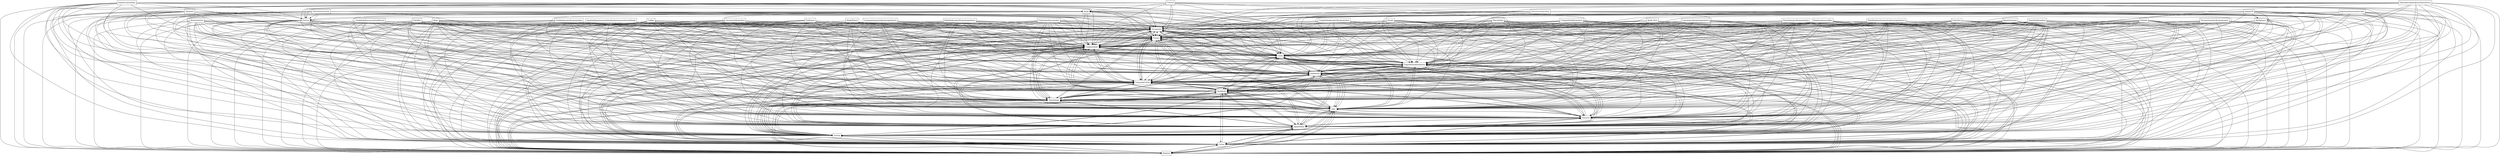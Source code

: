 digraph{
graph [rankdir=TB];
node [shape=box];
edge [arrowhead=normal];
0[label="Complexidadeespecificaporprojeto",]
1[label="Requerimentos",]
2[label="Codigo",]
3[label="Custopadraoparatodososengenheiros",]
4[label="Qualidadeigualaotamanhodoprojetonaoaceitacaodebugs",]
5[label="Conceitos",]
6[label="Orcamento",]
7[label="Tamanhofixopadrao",]
8[label="Comrequesitosvariados",]
9[label="Orcamentofixopadrao",]
10[label="Projeto",]
11[label="Tabuleiro",]
12[label="Valorfixo",]
13[label="Ilustracoesnascartas",]
14[label="Modulos",]
15[label="Cartas",]
16[label="Tarefas",]
17[label="Habilidadeespecificaporengenheiro",]
18[label="Tutorial",]
19[label="Jogabilidade",]
20[label="Habilidadepadraoparatodososengenheiros",]
21[label="Tamanho",]
22[label="SinglePlayer",]
23[label="Design",]
24[label="Jogo",]
25[label="TiposdeJogo",]
26[label="Qualidade",]
27[label="Maturidade",]
28[label="CompradeCartas",]
29[label="Bugs",]
30[label="Custoespecificoporengenheiro",]
31[label="Orcamentoespecificoporprojeto",]
32[label="Extras",]
33[label="Tamanhoespecificoporprojeto",]
34[label="Qualidadefixacomvalorarbitrario",]
35[label="JogoporIP",]
36[label="Simplesapenascodigo",]
37[label="Qualidadeespecificaporprojeto",]
38[label="Habilidade",]
39[label="Complexidadefixapadrao",]
40[label="Jogoviaconexaocomservidor",]
41[label="Ajuda_Zero",]
42[label="Historiasnascartas",]
43[label="Suportecomtooltips",]
44[label="EngenheirosdeSoftware",]
45[label="Custo",]
46[label="Rastreamento",]
47[label="Complexidade",]
48[label="Indicadoresdeprogressoilustrativos",]
49[label="Problemas",]
50[label="Ajuda",]
51[label="Pordado",]
52[label="Multiplayer",]
0->6[label="",]
0->10[label="",]
0->14[label="",]
0->15[label="",]
0->16[label="",]
0->19[label="",]
0->21[label="",]
0->24[label="",]
0->25[label="",]
0->26[label="",]
0->28[label="",]
0->38[label="",]
0->44[label="",]
0->45[label="",]
0->47[label="",]
1->6[label="",]
1->10[label="",]
1->14[label="",]
1->15[label="",]
1->16[label="",]
1->19[label="",]
1->21[label="",]
1->24[label="",]
1->25[label="",]
1->26[label="",]
1->28[label="",]
1->38[label="",]
1->44[label="",]
1->45[label="",]
1->47[label="",]
2->6[label="",]
2->10[label="",]
2->14[label="",]
2->15[label="",]
2->16[label="",]
2->19[label="",]
2->21[label="",]
2->24[label="",]
2->25[label="",]
2->26[label="",]
2->28[label="",]
2->38[label="",]
2->44[label="",]
2->45[label="",]
2->47[label="",]
3->6[label="",]
3->10[label="",]
3->14[label="",]
3->15[label="",]
3->16[label="",]
3->19[label="",]
3->21[label="",]
3->24[label="",]
3->25[label="",]
3->26[label="",]
3->28[label="",]
3->38[label="",]
3->44[label="",]
3->45[label="",]
3->47[label="",]
4->6[label="",]
4->10[label="",]
4->14[label="",]
4->15[label="",]
4->16[label="",]
4->19[label="",]
4->21[label="",]
4->24[label="",]
4->25[label="",]
4->26[label="",]
4->28[label="",]
4->38[label="",]
4->44[label="",]
4->45[label="",]
4->47[label="",]
5->6[label="",]
5->10[label="",]
5->14[label="",]
5->15[label="",]
5->16[label="",]
5->19[label="",]
5->21[label="",]
5->24[label="",]
5->25[label="",]
5->26[label="",]
5->28[label="",]
5->38[label="",]
5->44[label="",]
5->45[label="",]
5->47[label="",]
6->10[label="",]
6->14[label="",]
6->15[label="",]
6->16[label="",]
6->19[label="",]
6->21[label="",]
6->24[label="",]
6->25[label="",]
6->26[label="",]
6->28[label="",]
6->38[label="",]
6->44[label="",]
6->45[label="",]
6->47[label="",]
7->6[label="",]
7->10[label="",]
7->14[label="",]
7->15[label="",]
7->16[label="",]
7->19[label="",]
7->21[label="",]
7->24[label="",]
7->25[label="",]
7->26[label="",]
7->28[label="",]
7->38[label="",]
7->44[label="",]
7->45[label="",]
7->47[label="",]
8->6[label="",]
8->10[label="",]
8->14[label="",]
8->15[label="",]
8->16[label="",]
8->19[label="",]
8->21[label="",]
8->24[label="",]
8->25[label="",]
8->26[label="",]
8->28[label="",]
8->38[label="",]
8->44[label="",]
8->45[label="",]
8->47[label="",]
9->6[label="",]
9->10[label="",]
9->14[label="",]
9->15[label="",]
9->16[label="",]
9->19[label="",]
9->21[label="",]
9->24[label="",]
9->25[label="",]
9->26[label="",]
9->28[label="",]
9->38[label="",]
9->44[label="",]
9->45[label="",]
9->47[label="",]
10->6[label="",]
10->14[label="",]
10->15[label="",]
10->16[label="",]
10->19[label="",]
10->21[label="",]
10->24[label="",]
10->25[label="",]
10->26[label="",]
10->28[label="",]
10->38[label="",]
10->44[label="",]
10->45[label="",]
10->47[label="",]
11->6[label="",]
11->10[label="",]
11->14[label="",]
11->15[label="",]
11->16[label="",]
11->19[label="",]
11->21[label="",]
11->24[label="",]
11->25[label="",]
11->26[label="",]
11->28[label="",]
11->32[label="",]
11->38[label="",]
11->44[label="",]
11->45[label="",]
11->47[label="",]
12->6[label="",]
12->10[label="",]
12->14[label="",]
12->15[label="",]
12->16[label="",]
12->19[label="",]
12->21[label="",]
12->24[label="",]
12->25[label="",]
12->26[label="",]
12->28[label="",]
12->38[label="",]
12->44[label="",]
12->45[label="",]
12->47[label="",]
13->6[label="",]
13->10[label="",]
13->14[label="",]
13->15[label="",]
13->16[label="",]
13->19[label="",]
13->21[label="",]
13->24[label="",]
13->25[label="",]
13->26[label="",]
13->28[label="",]
13->32[label="",]
13->38[label="",]
13->44[label="",]
13->45[label="",]
13->47[label="",]
14->6[label="",]
14->10[label="",]
14->15[label="",]
14->16[label="",]
14->19[label="",]
14->21[label="",]
14->24[label="",]
14->25[label="",]
14->26[label="",]
14->28[label="",]
14->38[label="",]
14->44[label="",]
14->45[label="",]
14->47[label="",]
15->6[label="",]
15->10[label="",]
15->14[label="",]
15->16[label="",]
15->19[label="",]
15->21[label="",]
15->24[label="",]
15->25[label="",]
15->26[label="",]
15->28[label="",]
15->38[label="",]
15->44[label="",]
15->45[label="",]
15->47[label="",]
16->6[label="",]
16->10[label="",]
16->14[label="",]
16->15[label="",]
16->19[label="",]
16->21[label="",]
16->24[label="",]
16->25[label="",]
16->26[label="",]
16->28[label="",]
16->38[label="",]
16->44[label="",]
16->45[label="",]
16->47[label="",]
17->6[label="",]
17->10[label="",]
17->14[label="",]
17->15[label="",]
17->16[label="",]
17->19[label="",]
17->21[label="",]
17->24[label="",]
17->25[label="",]
17->26[label="",]
17->28[label="",]
17->38[label="",]
17->44[label="",]
17->45[label="",]
17->47[label="",]
18->6[label="",]
18->10[label="",]
18->14[label="",]
18->15[label="",]
18->16[label="",]
18->19[label="",]
18->21[label="",]
18->24[label="",]
18->25[label="",]
18->26[label="",]
18->28[label="",]
18->32[label="",]
18->38[label="",]
18->44[label="",]
18->45[label="",]
18->47[label="",]
18->50[label="",]
19->6[label="",]
19->10[label="",]
19->14[label="",]
19->15[label="",]
19->16[label="",]
19->21[label="",]
19->24[label="",]
19->25[label="",]
19->26[label="",]
19->28[label="",]
19->38[label="",]
19->44[label="",]
19->45[label="",]
19->47[label="",]
20->6[label="",]
20->10[label="",]
20->14[label="",]
20->15[label="",]
20->16[label="",]
20->19[label="",]
20->21[label="",]
20->24[label="",]
20->25[label="",]
20->26[label="",]
20->28[label="",]
20->38[label="",]
20->44[label="",]
20->45[label="",]
20->47[label="",]
21->6[label="",]
21->10[label="",]
21->14[label="",]
21->15[label="",]
21->16[label="",]
21->19[label="",]
21->24[label="",]
21->25[label="",]
21->26[label="",]
21->28[label="",]
21->38[label="",]
21->44[label="",]
21->45[label="",]
21->47[label="",]
22->6[label="",]
22->10[label="",]
22->14[label="",]
22->15[label="",]
22->16[label="",]
22->19[label="",]
22->21[label="",]
22->24[label="",]
22->25[label="",]
22->26[label="",]
22->28[label="",]
22->38[label="",]
22->44[label="",]
22->45[label="",]
22->47[label="",]
23->6[label="",]
23->10[label="",]
23->14[label="",]
23->15[label="",]
23->16[label="",]
23->19[label="",]
23->21[label="",]
23->24[label="",]
23->25[label="",]
23->26[label="",]
23->28[label="",]
23->38[label="",]
23->44[label="",]
23->45[label="",]
23->47[label="",]
24->6[label="",]
24->10[label="",]
24->14[label="",]
24->15[label="",]
24->16[label="",]
24->19[label="",]
24->21[label="",]
24->25[label="",]
24->26[label="",]
24->28[label="",]
24->38[label="",]
24->44[label="",]
24->45[label="",]
24->47[label="",]
25->6[label="",]
25->10[label="",]
25->14[label="",]
25->15[label="",]
25->16[label="",]
25->19[label="",]
25->21[label="",]
25->24[label="",]
25->26[label="",]
25->28[label="",]
25->38[label="",]
25->44[label="",]
25->45[label="",]
25->47[label="",]
26->6[label="",]
26->10[label="",]
26->14[label="",]
26->15[label="",]
26->16[label="",]
26->19[label="",]
26->21[label="",]
26->24[label="",]
26->25[label="",]
26->28[label="",]
26->38[label="",]
26->44[label="",]
26->45[label="",]
26->47[label="",]
27->6[label="",]
27->10[label="",]
27->14[label="",]
27->15[label="",]
27->16[label="",]
27->19[label="",]
27->21[label="",]
27->24[label="",]
27->25[label="",]
27->26[label="",]
27->28[label="",]
27->38[label="",]
27->44[label="",]
27->45[label="",]
27->47[label="",]
28->6[label="",]
28->10[label="",]
28->14[label="",]
28->15[label="",]
28->16[label="",]
28->19[label="",]
28->21[label="",]
28->24[label="",]
28->25[label="",]
28->26[label="",]
28->38[label="",]
28->44[label="",]
28->45[label="",]
28->47[label="",]
29->6[label="",]
29->10[label="",]
29->14[label="",]
29->15[label="",]
29->16[label="",]
29->19[label="",]
29->21[label="",]
29->24[label="",]
29->25[label="",]
29->26[label="",]
29->28[label="",]
29->38[label="",]
29->44[label="",]
29->45[label="",]
29->47[label="",]
30->6[label="",]
30->10[label="",]
30->14[label="",]
30->15[label="",]
30->16[label="",]
30->19[label="",]
30->21[label="",]
30->24[label="",]
30->25[label="",]
30->26[label="",]
30->28[label="",]
30->38[label="",]
30->44[label="",]
30->45[label="",]
30->47[label="",]
31->6[label="",]
31->10[label="",]
31->14[label="",]
31->15[label="",]
31->16[label="",]
31->19[label="",]
31->21[label="",]
31->24[label="",]
31->25[label="",]
31->26[label="",]
31->28[label="",]
31->38[label="",]
31->44[label="",]
31->45[label="",]
31->47[label="",]
32->6[label="",]
32->10[label="",]
32->14[label="",]
32->15[label="",]
32->16[label="",]
32->19[label="",]
32->21[label="",]
32->24[label="",]
32->25[label="",]
32->26[label="",]
32->28[label="",]
32->38[label="",]
32->44[label="",]
32->45[label="",]
32->47[label="",]
33->6[label="",]
33->10[label="",]
33->14[label="",]
33->15[label="",]
33->16[label="",]
33->19[label="",]
33->21[label="",]
33->24[label="",]
33->25[label="",]
33->26[label="",]
33->28[label="",]
33->38[label="",]
33->44[label="",]
33->45[label="",]
33->47[label="",]
34->6[label="",]
34->10[label="",]
34->14[label="",]
34->15[label="",]
34->16[label="",]
34->19[label="",]
34->21[label="",]
34->24[label="",]
34->25[label="",]
34->26[label="",]
34->28[label="",]
34->38[label="",]
34->44[label="",]
34->45[label="",]
34->47[label="",]
35->6[label="",]
35->10[label="",]
35->14[label="",]
35->15[label="",]
35->16[label="",]
35->19[label="",]
35->21[label="",]
35->24[label="",]
35->25[label="",]
35->26[label="",]
35->28[label="",]
35->38[label="",]
35->44[label="",]
35->45[label="",]
35->47[label="",]
35->52[label="",]
36->6[label="",]
36->10[label="",]
36->14[label="",]
36->15[label="",]
36->16[label="",]
36->19[label="",]
36->21[label="",]
36->24[label="",]
36->25[label="",]
36->26[label="",]
36->28[label="",]
36->38[label="",]
36->44[label="",]
36->45[label="",]
36->47[label="",]
37->6[label="",]
37->10[label="",]
37->14[label="",]
37->15[label="",]
37->16[label="",]
37->19[label="",]
37->21[label="",]
37->24[label="",]
37->25[label="",]
37->26[label="",]
37->28[label="",]
37->38[label="",]
37->44[label="",]
37->45[label="",]
37->47[label="",]
38->6[label="",]
38->10[label="",]
38->14[label="",]
38->15[label="",]
38->16[label="",]
38->19[label="",]
38->21[label="",]
38->24[label="",]
38->25[label="",]
38->26[label="",]
38->28[label="",]
38->44[label="",]
38->45[label="",]
38->47[label="",]
39->6[label="",]
39->10[label="",]
39->14[label="",]
39->15[label="",]
39->16[label="",]
39->19[label="",]
39->21[label="",]
39->24[label="",]
39->25[label="",]
39->26[label="",]
39->28[label="",]
39->38[label="",]
39->44[label="",]
39->45[label="",]
39->47[label="",]
40->6[label="",]
40->10[label="",]
40->14[label="",]
40->15[label="",]
40->16[label="",]
40->19[label="",]
40->21[label="",]
40->24[label="",]
40->25[label="",]
40->26[label="",]
40->28[label="",]
40->38[label="",]
40->44[label="",]
40->45[label="",]
40->47[label="",]
40->52[label="",]
41->6[label="",]
41->10[label="",]
41->14[label="",]
41->15[label="",]
41->16[label="",]
41->19[label="",]
41->21[label="",]
41->24[label="",]
41->25[label="",]
41->26[label="",]
41->28[label="",]
41->38[label="",]
41->44[label="",]
41->45[label="",]
41->47[label="",]
42->6[label="",]
42->10[label="",]
42->14[label="",]
42->15[label="",]
42->16[label="",]
42->19[label="",]
42->21[label="",]
42->24[label="",]
42->25[label="",]
42->26[label="",]
42->28[label="",]
42->32[label="",]
42->38[label="",]
42->44[label="",]
42->45[label="",]
42->47[label="",]
43->6[label="",]
43->10[label="",]
43->14[label="",]
43->15[label="",]
43->16[label="",]
43->19[label="",]
43->21[label="",]
43->24[label="",]
43->25[label="",]
43->26[label="",]
43->28[label="",]
43->32[label="",]
43->38[label="",]
43->44[label="",]
43->45[label="",]
43->47[label="",]
43->50[label="",]
44->6[label="",]
44->10[label="",]
44->14[label="",]
44->15[label="",]
44->16[label="",]
44->19[label="",]
44->21[label="",]
44->24[label="",]
44->25[label="",]
44->26[label="",]
44->28[label="",]
44->38[label="",]
44->45[label="",]
44->47[label="",]
45->6[label="",]
45->10[label="",]
45->14[label="",]
45->15[label="",]
45->16[label="",]
45->19[label="",]
45->21[label="",]
45->24[label="",]
45->25[label="",]
45->26[label="",]
45->28[label="",]
45->38[label="",]
45->44[label="",]
45->47[label="",]
46->6[label="",]
46->10[label="",]
46->14[label="",]
46->15[label="",]
46->16[label="",]
46->19[label="",]
46->21[label="",]
46->24[label="",]
46->25[label="",]
46->26[label="",]
46->28[label="",]
46->38[label="",]
46->44[label="",]
46->45[label="",]
46->47[label="",]
47->6[label="",]
47->10[label="",]
47->14[label="",]
47->15[label="",]
47->16[label="",]
47->19[label="",]
47->21[label="",]
47->24[label="",]
47->25[label="",]
47->26[label="",]
47->28[label="",]
47->38[label="",]
47->44[label="",]
47->45[label="",]
48->6[label="",]
48->10[label="",]
48->14[label="",]
48->15[label="",]
48->16[label="",]
48->19[label="",]
48->21[label="",]
48->24[label="",]
48->25[label="",]
48->26[label="",]
48->28[label="",]
48->32[label="",]
48->38[label="",]
48->44[label="",]
48->45[label="",]
48->47[label="",]
48->50[label="",]
49->6[label="",]
49->10[label="",]
49->14[label="",]
49->15[label="",]
49->16[label="",]
49->19[label="",]
49->21[label="",]
49->24[label="",]
49->25[label="",]
49->26[label="",]
49->28[label="",]
49->38[label="",]
49->44[label="",]
49->45[label="",]
49->47[label="",]
50->6[label="",]
50->10[label="",]
50->14[label="",]
50->15[label="",]
50->16[label="",]
50->19[label="",]
50->21[label="",]
50->24[label="",]
50->25[label="",]
50->26[label="",]
50->28[label="",]
50->32[label="",]
50->38[label="",]
50->44[label="",]
50->45[label="",]
50->47[label="",]
51->6[label="",]
51->10[label="",]
51->14[label="",]
51->15[label="",]
51->16[label="",]
51->19[label="",]
51->21[label="",]
51->24[label="",]
51->25[label="",]
51->26[label="",]
51->28[label="",]
51->38[label="",]
51->44[label="",]
51->45[label="",]
51->47[label="",]
52->6[label="",]
52->10[label="",]
52->14[label="",]
52->15[label="",]
52->16[label="",]
52->19[label="",]
52->21[label="",]
52->24[label="",]
52->25[label="",]
52->26[label="",]
52->28[label="",]
52->38[label="",]
52->44[label="",]
52->45[label="",]
52->47[label="",]
}
